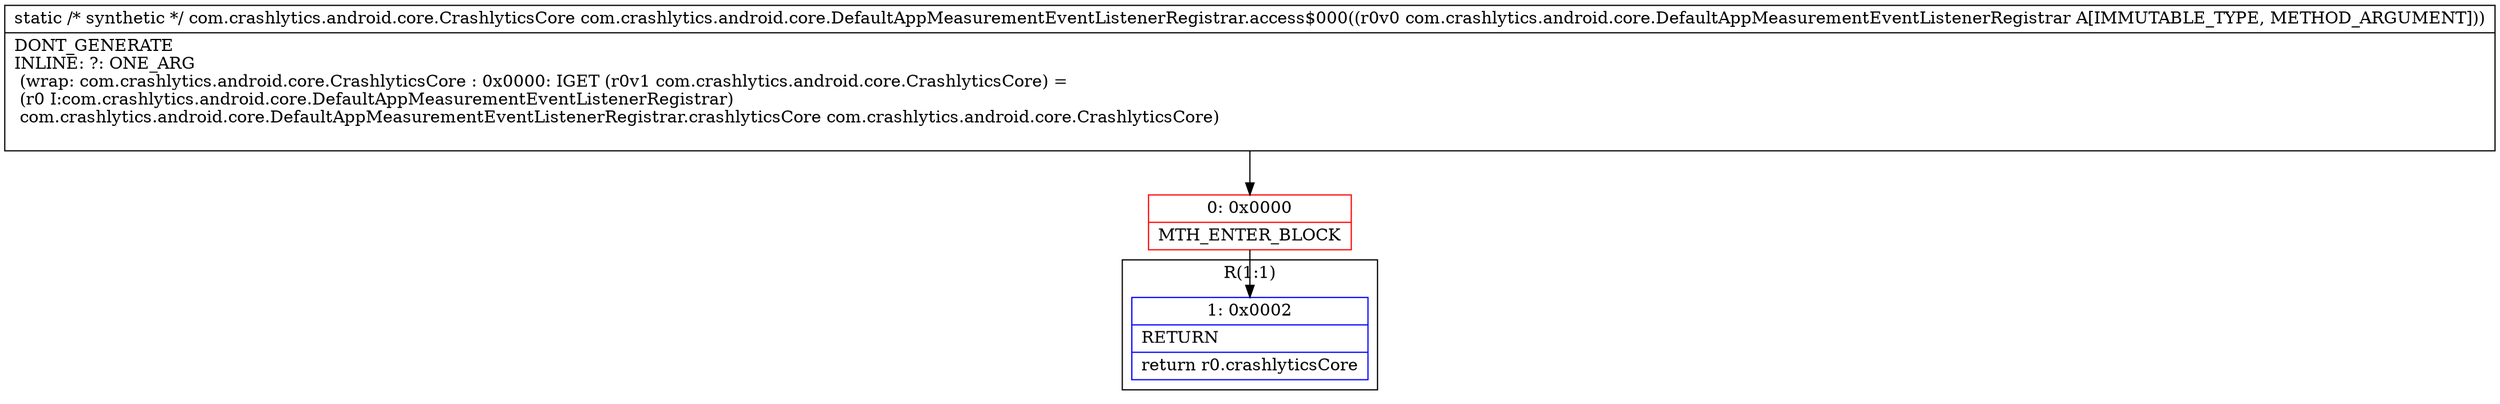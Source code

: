 digraph "CFG forcom.crashlytics.android.core.DefaultAppMeasurementEventListenerRegistrar.access$000(Lcom\/crashlytics\/android\/core\/DefaultAppMeasurementEventListenerRegistrar;)Lcom\/crashlytics\/android\/core\/CrashlyticsCore;" {
subgraph cluster_Region_1110104667 {
label = "R(1:1)";
node [shape=record,color=blue];
Node_1 [shape=record,label="{1\:\ 0x0002|RETURN\l|return r0.crashlyticsCore\l}"];
}
Node_0 [shape=record,color=red,label="{0\:\ 0x0000|MTH_ENTER_BLOCK\l}"];
MethodNode[shape=record,label="{static \/* synthetic *\/ com.crashlytics.android.core.CrashlyticsCore com.crashlytics.android.core.DefaultAppMeasurementEventListenerRegistrar.access$000((r0v0 com.crashlytics.android.core.DefaultAppMeasurementEventListenerRegistrar A[IMMUTABLE_TYPE, METHOD_ARGUMENT]))  | DONT_GENERATE\lINLINE: ?: ONE_ARG  \l  (wrap: com.crashlytics.android.core.CrashlyticsCore : 0x0000: IGET  (r0v1 com.crashlytics.android.core.CrashlyticsCore) = \l  (r0 I:com.crashlytics.android.core.DefaultAppMeasurementEventListenerRegistrar)\l com.crashlytics.android.core.DefaultAppMeasurementEventListenerRegistrar.crashlyticsCore com.crashlytics.android.core.CrashlyticsCore)\l\l}"];
MethodNode -> Node_0;
Node_0 -> Node_1;
}

